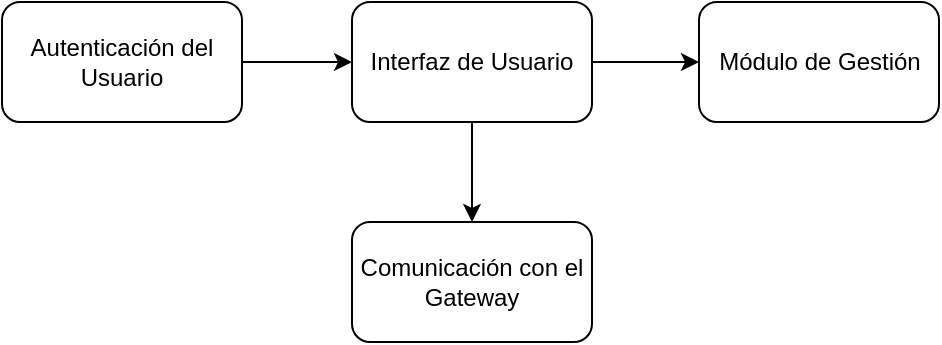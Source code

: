 <mxfile version="24.8.6">
  <diagram name="Página-1" id="hcnwpIhDybfZjAAbi75m">
    <mxGraphModel dx="521" dy="557" grid="1" gridSize="10" guides="1" tooltips="1" connect="1" arrows="1" fold="1" page="1" pageScale="1" pageWidth="827" pageHeight="1169" math="0" shadow="0">
      <root>
        <mxCell id="0" />
        <mxCell id="1" parent="0" />
        <mxCell id="XiXrMrHAOUW__KzoeqQU-2" style="edgeStyle=orthogonalEdgeStyle;rounded=0;orthogonalLoop=1;jettySize=auto;html=1;exitX=1;exitY=0.5;exitDx=0;exitDy=0;entryX=0;entryY=0.5;entryDx=0;entryDy=0;" edge="1" parent="1" source="ZFplOWOghQXaEzB4oS0H-4" target="ZFplOWOghQXaEzB4oS0H-5">
          <mxGeometry relative="1" as="geometry" />
        </mxCell>
        <mxCell id="XiXrMrHAOUW__KzoeqQU-4" style="edgeStyle=orthogonalEdgeStyle;rounded=0;orthogonalLoop=1;jettySize=auto;html=1;exitX=0.5;exitY=1;exitDx=0;exitDy=0;entryX=0.5;entryY=0;entryDx=0;entryDy=0;" edge="1" parent="1" source="ZFplOWOghQXaEzB4oS0H-4" target="XiXrMrHAOUW__KzoeqQU-3">
          <mxGeometry relative="1" as="geometry" />
        </mxCell>
        <mxCell id="ZFplOWOghQXaEzB4oS0H-4" value="Interfaz de Usuario" style="rounded=1;whiteSpace=wrap;html=1;" parent="1" vertex="1">
          <mxGeometry x="240" y="80" width="120" height="60" as="geometry" />
        </mxCell>
        <mxCell id="ZFplOWOghQXaEzB4oS0H-5" value="Módulo de Gestión" style="rounded=1;whiteSpace=wrap;html=1;" parent="1" vertex="1">
          <mxGeometry x="413.5" y="80" width="120" height="60" as="geometry" />
        </mxCell>
        <mxCell id="XiXrMrHAOUW__KzoeqQU-1" style="edgeStyle=orthogonalEdgeStyle;rounded=0;orthogonalLoop=1;jettySize=auto;html=1;exitX=1;exitY=0.5;exitDx=0;exitDy=0;entryX=0;entryY=0.5;entryDx=0;entryDy=0;" edge="1" parent="1" source="ZFplOWOghQXaEzB4oS0H-6" target="ZFplOWOghQXaEzB4oS0H-4">
          <mxGeometry relative="1" as="geometry" />
        </mxCell>
        <mxCell id="ZFplOWOghQXaEzB4oS0H-6" value="Autenticación del Usuario" style="rounded=1;whiteSpace=wrap;html=1;" parent="1" vertex="1">
          <mxGeometry x="65" y="80" width="120" height="60" as="geometry" />
        </mxCell>
        <mxCell id="XiXrMrHAOUW__KzoeqQU-3" value="Comunicación con el Gateway" style="rounded=1;whiteSpace=wrap;html=1;" vertex="1" parent="1">
          <mxGeometry x="240" y="190" width="120" height="60" as="geometry" />
        </mxCell>
      </root>
    </mxGraphModel>
  </diagram>
</mxfile>
